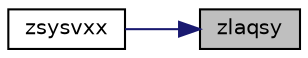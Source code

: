 digraph "zlaqsy"
{
 // LATEX_PDF_SIZE
  edge [fontname="Helvetica",fontsize="10",labelfontname="Helvetica",labelfontsize="10"];
  node [fontname="Helvetica",fontsize="10",shape=record];
  rankdir="RL";
  Node1 [label="zlaqsy",height=0.2,width=0.4,color="black", fillcolor="grey75", style="filled", fontcolor="black",tooltip="ZLAQSY scales a symmetric/Hermitian matrix, using scaling factors computed by spoequ."];
  Node1 -> Node2 [dir="back",color="midnightblue",fontsize="10",style="solid",fontname="Helvetica"];
  Node2 [label="zsysvxx",height=0.2,width=0.4,color="black", fillcolor="white", style="filled",URL="$zsysvxx_8f.html#a1b7d9097a3e5d0b85c257f2f84c12f0e",tooltip="ZSYSVXX computes the solution to system of linear equations A * X = B for SY matrices"];
}

